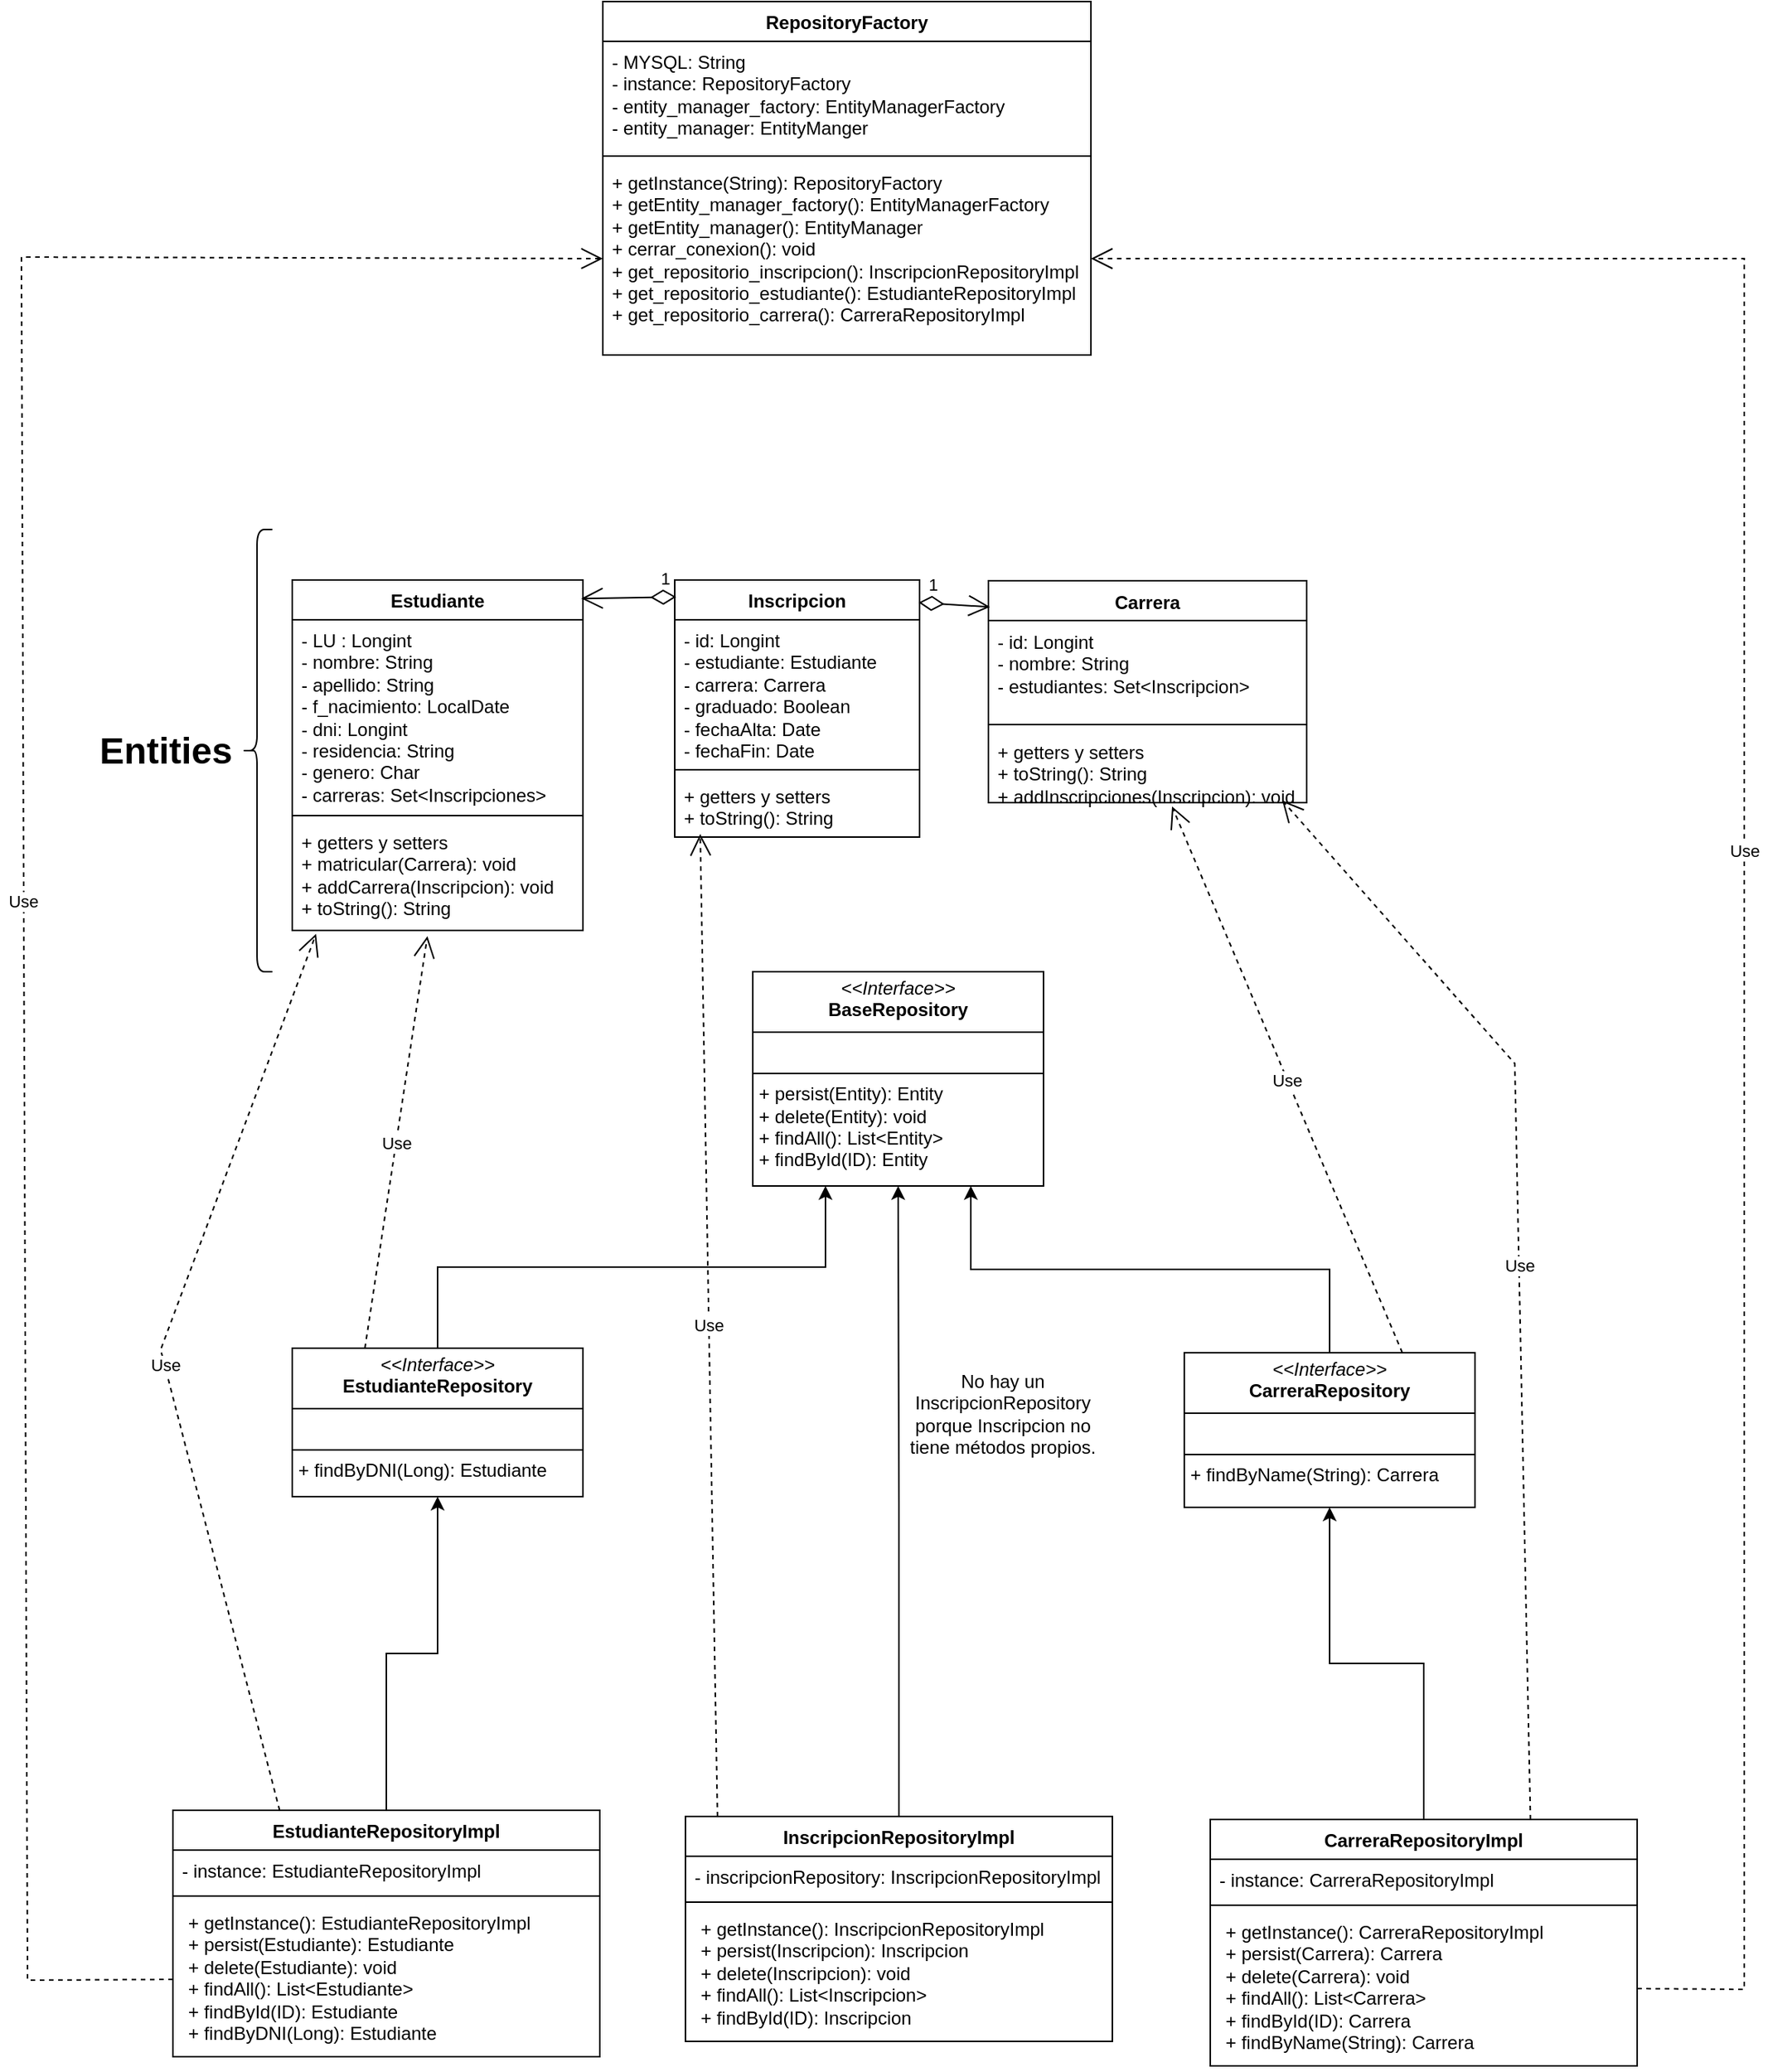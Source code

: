 <mxfile version="24.7.16">
  <diagram name="Página-1" id="N7AZrI6xPsVrkCufSu3c">
    <mxGraphModel dx="2210" dy="2063" grid="0" gridSize="10" guides="1" tooltips="1" connect="1" arrows="1" fold="1" page="1" pageScale="1" pageWidth="827" pageHeight="1169" math="0" shadow="0">
      <root>
        <mxCell id="0" />
        <mxCell id="1" parent="0" />
        <mxCell id="BxJgXojNdqksmHE-l39n-1" value="Estudiante" style="swimlane;fontStyle=1;align=center;verticalAlign=top;childLayout=stackLayout;horizontal=1;startSize=26;horizontalStack=0;resizeParent=1;resizeParentMax=0;resizeLast=0;collapsible=1;marginBottom=0;whiteSpace=wrap;html=1;" parent="1" vertex="1">
          <mxGeometry x="136" y="424" width="190" height="229" as="geometry" />
        </mxCell>
        <mxCell id="BxJgXojNdqksmHE-l39n-2" value="- LU : Longint&lt;div&gt;- nombre: String&lt;/div&gt;&lt;div&gt;- apellido: String&lt;/div&gt;&lt;div&gt;- f_nacimiento: LocalDate&lt;/div&gt;&lt;div&gt;- dni: Longint&lt;/div&gt;&lt;div&gt;- residencia: String&lt;/div&gt;&lt;div&gt;- genero: Char&lt;/div&gt;&lt;div&gt;- carreras: Set&amp;lt;Inscripciones&amp;gt;&lt;/div&gt;" style="text;strokeColor=none;fillColor=none;align=left;verticalAlign=top;spacingLeft=4;spacingRight=4;overflow=hidden;rotatable=0;points=[[0,0.5],[1,0.5]];portConstraint=eastwest;whiteSpace=wrap;html=1;" parent="BxJgXojNdqksmHE-l39n-1" vertex="1">
          <mxGeometry y="26" width="190" height="124" as="geometry" />
        </mxCell>
        <mxCell id="BxJgXojNdqksmHE-l39n-3" value="" style="line;strokeWidth=1;fillColor=none;align=left;verticalAlign=middle;spacingTop=-1;spacingLeft=3;spacingRight=3;rotatable=0;labelPosition=right;points=[];portConstraint=eastwest;strokeColor=inherit;" parent="BxJgXojNdqksmHE-l39n-1" vertex="1">
          <mxGeometry y="150" width="190" height="8" as="geometry" />
        </mxCell>
        <mxCell id="BxJgXojNdqksmHE-l39n-13" value="+ getters y setters&lt;div&gt;+ matricular(Carrera): void&lt;/div&gt;&lt;div&gt;+ addCarrera(Inscripcion): void&lt;/div&gt;&lt;div&gt;+ toString(): String&lt;br&gt;&lt;/div&gt;" style="text;strokeColor=none;fillColor=none;align=left;verticalAlign=top;spacingLeft=4;spacingRight=4;overflow=hidden;rotatable=0;points=[[0,0.5],[1,0.5]];portConstraint=eastwest;whiteSpace=wrap;html=1;" parent="BxJgXojNdqksmHE-l39n-1" vertex="1">
          <mxGeometry y="158" width="190" height="71" as="geometry" />
        </mxCell>
        <mxCell id="BxJgXojNdqksmHE-l39n-5" value="Carrera" style="swimlane;fontStyle=1;align=center;verticalAlign=top;childLayout=stackLayout;horizontal=1;startSize=26;horizontalStack=0;resizeParent=1;resizeParentMax=0;resizeLast=0;collapsible=1;marginBottom=0;whiteSpace=wrap;html=1;" parent="1" vertex="1">
          <mxGeometry x="591" y="424.5" width="208" height="145" as="geometry" />
        </mxCell>
        <mxCell id="BxJgXojNdqksmHE-l39n-6" value="- id: Longint&lt;div&gt;- nombre: String&lt;/div&gt;&lt;div&gt;- estudiantes: Set&amp;lt;Inscripcion&amp;gt;&lt;/div&gt;" style="text;strokeColor=none;fillColor=none;align=left;verticalAlign=top;spacingLeft=4;spacingRight=4;overflow=hidden;rotatable=0;points=[[0,0.5],[1,0.5]];portConstraint=eastwest;whiteSpace=wrap;html=1;" parent="BxJgXojNdqksmHE-l39n-5" vertex="1">
          <mxGeometry y="26" width="208" height="64" as="geometry" />
        </mxCell>
        <mxCell id="BxJgXojNdqksmHE-l39n-7" value="" style="line;strokeWidth=1;fillColor=none;align=left;verticalAlign=middle;spacingTop=-1;spacingLeft=3;spacingRight=3;rotatable=0;labelPosition=right;points=[];portConstraint=eastwest;strokeColor=inherit;" parent="BxJgXojNdqksmHE-l39n-5" vertex="1">
          <mxGeometry y="90" width="208" height="8" as="geometry" />
        </mxCell>
        <mxCell id="BxJgXojNdqksmHE-l39n-8" value="&lt;div&gt;+ getters y setters&lt;/div&gt;+ toString(): String&lt;div&gt;+ addInscripciones(Inscripcion): void&lt;/div&gt;" style="text;strokeColor=none;fillColor=none;align=left;verticalAlign=top;spacingLeft=4;spacingRight=4;overflow=hidden;rotatable=0;points=[[0,0.5],[1,0.5]];portConstraint=eastwest;whiteSpace=wrap;html=1;" parent="BxJgXojNdqksmHE-l39n-5" vertex="1">
          <mxGeometry y="98" width="208" height="47" as="geometry" />
        </mxCell>
        <mxCell id="BxJgXojNdqksmHE-l39n-9" value="Inscripcion" style="swimlane;fontStyle=1;align=center;verticalAlign=top;childLayout=stackLayout;horizontal=1;startSize=26;horizontalStack=0;resizeParent=1;resizeParentMax=0;resizeLast=0;collapsible=1;marginBottom=0;whiteSpace=wrap;html=1;" parent="1" vertex="1">
          <mxGeometry x="386" y="424" width="160" height="168" as="geometry" />
        </mxCell>
        <mxCell id="BxJgXojNdqksmHE-l39n-10" value="- id: Longint&lt;div&gt;- estudiante: Estudiante&lt;/div&gt;&lt;div&gt;- carrera: Carrera&lt;/div&gt;&lt;div&gt;- graduado: Boolean&lt;/div&gt;&lt;div&gt;- fechaAlta: Date&lt;/div&gt;&lt;div&gt;- fechaFin: Date&lt;/div&gt;" style="text;strokeColor=none;fillColor=none;align=left;verticalAlign=top;spacingLeft=4;spacingRight=4;overflow=hidden;rotatable=0;points=[[0,0.5],[1,0.5]];portConstraint=eastwest;whiteSpace=wrap;html=1;" parent="BxJgXojNdqksmHE-l39n-9" vertex="1">
          <mxGeometry y="26" width="160" height="94" as="geometry" />
        </mxCell>
        <mxCell id="BxJgXojNdqksmHE-l39n-11" value="" style="line;strokeWidth=1;fillColor=none;align=left;verticalAlign=middle;spacingTop=-1;spacingLeft=3;spacingRight=3;rotatable=0;labelPosition=right;points=[];portConstraint=eastwest;strokeColor=inherit;" parent="BxJgXojNdqksmHE-l39n-9" vertex="1">
          <mxGeometry y="120" width="160" height="8" as="geometry" />
        </mxCell>
        <mxCell id="BxJgXojNdqksmHE-l39n-12" value="+ getters y setters&lt;br&gt;+ toString(): String" style="text;strokeColor=none;fillColor=none;align=left;verticalAlign=top;spacingLeft=4;spacingRight=4;overflow=hidden;rotatable=0;points=[[0,0.5],[1,0.5]];portConstraint=eastwest;whiteSpace=wrap;html=1;" parent="BxJgXojNdqksmHE-l39n-9" vertex="1">
          <mxGeometry y="128" width="160" height="40" as="geometry" />
        </mxCell>
        <mxCell id="6QF5LTUN5lPIhIJ-CFCw-1" value="1" style="endArrow=open;html=1;endSize=12;startArrow=diamondThin;startSize=14;startFill=0;align=left;verticalAlign=bottom;rounded=0;exitX=0.996;exitY=0.088;exitDx=0;exitDy=0;entryX=0.005;entryY=0.118;entryDx=0;entryDy=0;exitPerimeter=0;entryPerimeter=0;" parent="1" source="BxJgXojNdqksmHE-l39n-9" target="BxJgXojNdqksmHE-l39n-5" edge="1">
          <mxGeometry x="-0.818" y="3" relative="1" as="geometry">
            <mxPoint x="309" y="496" as="sourcePoint" />
            <mxPoint x="599" y="499" as="targetPoint" />
            <mxPoint as="offset" />
          </mxGeometry>
        </mxCell>
        <mxCell id="6QF5LTUN5lPIhIJ-CFCw-2" value="1" style="endArrow=open;html=1;endSize=12;startArrow=diamondThin;startSize=14;startFill=0;align=left;verticalAlign=bottom;rounded=0;exitX=0.006;exitY=0.066;exitDx=0;exitDy=0;entryX=0.994;entryY=0.053;entryDx=0;entryDy=0;exitPerimeter=0;entryPerimeter=0;" parent="1" source="BxJgXojNdqksmHE-l39n-9" target="BxJgXojNdqksmHE-l39n-1" edge="1">
          <mxGeometry x="-0.636" y="-3" relative="1" as="geometry">
            <mxPoint x="509" y="509" as="sourcePoint" />
            <mxPoint x="619" y="509" as="targetPoint" />
            <mxPoint as="offset" />
          </mxGeometry>
        </mxCell>
        <mxCell id="bPKCYNqVMOIHH9Ff3D-m-7" value="RepositoryFactory" style="swimlane;fontStyle=1;align=center;verticalAlign=top;childLayout=stackLayout;horizontal=1;startSize=26;horizontalStack=0;resizeParent=1;resizeParentMax=0;resizeLast=0;collapsible=1;marginBottom=0;whiteSpace=wrap;html=1;" parent="1" vertex="1">
          <mxGeometry x="339" y="46" width="319" height="231" as="geometry" />
        </mxCell>
        <mxCell id="bPKCYNqVMOIHH9Ff3D-m-8" value="- MYSQL: String&lt;div&gt;- instance: RepositoryFactory&lt;/div&gt;&lt;div&gt;- entity_manager_factory: EntityManagerFactory&lt;/div&gt;&lt;div&gt;- entity_manager: EntityManger&lt;/div&gt;&lt;div&gt;&lt;br&gt;&lt;/div&gt;" style="text;strokeColor=none;fillColor=none;align=left;verticalAlign=top;spacingLeft=4;spacingRight=4;overflow=hidden;rotatable=0;points=[[0,0.5],[1,0.5]];portConstraint=eastwest;whiteSpace=wrap;html=1;" parent="bPKCYNqVMOIHH9Ff3D-m-7" vertex="1">
          <mxGeometry y="26" width="319" height="71" as="geometry" />
        </mxCell>
        <mxCell id="bPKCYNqVMOIHH9Ff3D-m-9" value="" style="line;strokeWidth=1;fillColor=none;align=left;verticalAlign=middle;spacingTop=-1;spacingLeft=3;spacingRight=3;rotatable=0;labelPosition=right;points=[];portConstraint=eastwest;strokeColor=inherit;" parent="bPKCYNqVMOIHH9Ff3D-m-7" vertex="1">
          <mxGeometry y="97" width="319" height="8" as="geometry" />
        </mxCell>
        <mxCell id="bPKCYNqVMOIHH9Ff3D-m-10" value="+ getInstance(String): RepositoryFactory&lt;div&gt;+ get&lt;span style=&quot;background-color: initial;&quot;&gt;Entity_manager_factory(): EntityManagerFactory&lt;/span&gt;&lt;/div&gt;&lt;div&gt;&lt;span style=&quot;background-color: initial;&quot;&gt;+&amp;nbsp;&lt;/span&gt;&lt;span style=&quot;background-color: initial;&quot;&gt;get&lt;/span&gt;&lt;span style=&quot;background-color: initial;&quot;&gt;Entity_manager(): EntityManager&lt;/span&gt;&lt;/div&gt;&lt;div&gt;&lt;span style=&quot;background-color: initial;&quot;&gt;+ cerrar_conexion(): void&lt;/span&gt;&lt;/div&gt;&lt;div&gt;&lt;span style=&quot;background-color: initial;&quot;&gt;+ get_repositorio_inscripcion(): InscripcionRepositoryImpl&lt;/span&gt;&lt;/div&gt;&lt;div&gt;&lt;span style=&quot;background-color: initial;&quot;&gt;+&amp;nbsp;&lt;/span&gt;&lt;span style=&quot;background-color: initial;&quot;&gt;get_repositorio_estudiante(): EstudianteRepositoryImpl&lt;/span&gt;&lt;/div&gt;&lt;div&gt;&lt;span style=&quot;background-color: initial;&quot;&gt;+&amp;nbsp;&lt;/span&gt;&lt;span style=&quot;background-color: initial;&quot;&gt;get_repositorio_carrera(): CarreraRepositoryImpl&lt;/span&gt;&lt;/div&gt;" style="text;strokeColor=none;fillColor=none;align=left;verticalAlign=top;spacingLeft=4;spacingRight=4;overflow=hidden;rotatable=0;points=[[0,0.5],[1,0.5]];portConstraint=eastwest;whiteSpace=wrap;html=1;" parent="bPKCYNqVMOIHH9Ff3D-m-7" vertex="1">
          <mxGeometry y="105" width="319" height="126" as="geometry" />
        </mxCell>
        <mxCell id="m_Sxq5ZL2_IORUcjZEPt-2" value="&lt;p style=&quot;margin:0px;margin-top:4px;text-align:center;&quot;&gt;&lt;i&gt;&amp;lt;&amp;lt;Interface&amp;gt;&amp;gt;&lt;/i&gt;&lt;br&gt;&lt;b&gt;BaseRepository&lt;/b&gt;&lt;/p&gt;&lt;hr size=&quot;1&quot; style=&quot;border-style:solid;&quot;&gt;&lt;p style=&quot;margin:0px;margin-left:4px;&quot;&gt;&lt;br&gt;&lt;/p&gt;&lt;hr size=&quot;1&quot; style=&quot;border-style:solid;&quot;&gt;&lt;p style=&quot;margin:0px;margin-left:4px;&quot;&gt;+ persist(Entity): Entity&lt;/p&gt;&lt;p style=&quot;margin:0px;margin-left:4px;&quot;&gt;+ delete(Entity): void&lt;/p&gt;&lt;p style=&quot;margin:0px;margin-left:4px;&quot;&gt;+ findAll(): List&amp;lt;Entity&amp;gt;&lt;br&gt;+ findById(ID): Entity&lt;/p&gt;" style="verticalAlign=top;align=left;overflow=fill;html=1;whiteSpace=wrap;" vertex="1" parent="1">
          <mxGeometry x="437" y="680" width="190" height="140" as="geometry" />
        </mxCell>
        <mxCell id="m_Sxq5ZL2_IORUcjZEPt-5" style="edgeStyle=orthogonalEdgeStyle;rounded=0;orthogonalLoop=1;jettySize=auto;html=1;exitX=0.5;exitY=0;exitDx=0;exitDy=0;entryX=0.75;entryY=1;entryDx=0;entryDy=0;" edge="1" parent="1" source="m_Sxq5ZL2_IORUcjZEPt-3" target="m_Sxq5ZL2_IORUcjZEPt-2">
          <mxGeometry relative="1" as="geometry" />
        </mxCell>
        <mxCell id="m_Sxq5ZL2_IORUcjZEPt-3" value="&lt;p style=&quot;margin:0px;margin-top:4px;text-align:center;&quot;&gt;&lt;i&gt;&amp;lt;&amp;lt;Interface&amp;gt;&amp;gt;&lt;/i&gt;&lt;br&gt;&lt;b&gt;CarreraRepository&lt;/b&gt;&lt;/p&gt;&lt;hr size=&quot;1&quot; style=&quot;border-style:solid;&quot;&gt;&lt;p style=&quot;margin:0px;margin-left:4px;&quot;&gt;&lt;br&gt;&lt;/p&gt;&lt;hr size=&quot;1&quot; style=&quot;border-style:solid;&quot;&gt;&lt;p style=&quot;margin:0px;margin-left:4px;&quot;&gt;+ findByName(String): Carrera&lt;/p&gt;" style="verticalAlign=top;align=left;overflow=fill;html=1;whiteSpace=wrap;" vertex="1" parent="1">
          <mxGeometry x="719" y="929" width="190" height="101" as="geometry" />
        </mxCell>
        <mxCell id="m_Sxq5ZL2_IORUcjZEPt-6" style="edgeStyle=orthogonalEdgeStyle;rounded=0;orthogonalLoop=1;jettySize=auto;html=1;exitX=0.5;exitY=0;exitDx=0;exitDy=0;entryX=0.25;entryY=1;entryDx=0;entryDy=0;" edge="1" parent="1" source="m_Sxq5ZL2_IORUcjZEPt-4" target="m_Sxq5ZL2_IORUcjZEPt-2">
          <mxGeometry relative="1" as="geometry" />
        </mxCell>
        <mxCell id="m_Sxq5ZL2_IORUcjZEPt-4" value="&lt;p style=&quot;margin:0px;margin-top:4px;text-align:center;&quot;&gt;&lt;i&gt;&amp;lt;&amp;lt;Interface&amp;gt;&amp;gt;&lt;/i&gt;&lt;br&gt;&lt;b&gt;EstudianteRepository&lt;/b&gt;&lt;/p&gt;&lt;hr size=&quot;1&quot; style=&quot;border-style:solid;&quot;&gt;&lt;p style=&quot;margin:0px;margin-left:4px;&quot;&gt;&lt;br&gt;&lt;/p&gt;&lt;hr size=&quot;1&quot; style=&quot;border-style:solid;&quot;&gt;&lt;p style=&quot;margin:0px;margin-left:4px;&quot;&gt;+ findByDNI(Long): Estudiante&lt;/p&gt;" style="verticalAlign=top;align=left;overflow=fill;html=1;whiteSpace=wrap;" vertex="1" parent="1">
          <mxGeometry x="136" y="926" width="190" height="97" as="geometry" />
        </mxCell>
        <mxCell id="m_Sxq5ZL2_IORUcjZEPt-7" value="No hay un InscripcionRepository porque Inscripcion no tiene métodos propios." style="text;html=1;align=center;verticalAlign=middle;whiteSpace=wrap;rounded=0;" vertex="1" parent="1">
          <mxGeometry x="529" y="948" width="143" height="41" as="geometry" />
        </mxCell>
        <mxCell id="m_Sxq5ZL2_IORUcjZEPt-8" value="" style="shape=curlyBracket;whiteSpace=wrap;html=1;rounded=1;labelPosition=left;verticalLabelPosition=middle;align=right;verticalAlign=middle;" vertex="1" parent="1">
          <mxGeometry x="103" y="391" width="20" height="289" as="geometry" />
        </mxCell>
        <mxCell id="m_Sxq5ZL2_IORUcjZEPt-9" value="Entities" style="text;strokeColor=none;fillColor=none;html=1;fontSize=24;fontStyle=1;verticalAlign=middle;align=center;" vertex="1" parent="1">
          <mxGeometry x="3" y="515.5" width="100" height="40" as="geometry" />
        </mxCell>
        <mxCell id="m_Sxq5ZL2_IORUcjZEPt-14" style="edgeStyle=orthogonalEdgeStyle;rounded=0;orthogonalLoop=1;jettySize=auto;html=1;exitX=0.5;exitY=0;exitDx=0;exitDy=0;entryX=0.5;entryY=1;entryDx=0;entryDy=0;" edge="1" parent="1" source="m_Sxq5ZL2_IORUcjZEPt-10" target="m_Sxq5ZL2_IORUcjZEPt-2">
          <mxGeometry relative="1" as="geometry" />
        </mxCell>
        <mxCell id="m_Sxq5ZL2_IORUcjZEPt-10" value="InscripcionRepositoryImpl&lt;div&gt;&lt;br&gt;&lt;/div&gt;" style="swimlane;fontStyle=1;align=center;verticalAlign=top;childLayout=stackLayout;horizontal=1;startSize=26;horizontalStack=0;resizeParent=1;resizeParentMax=0;resizeLast=0;collapsible=1;marginBottom=0;whiteSpace=wrap;html=1;" vertex="1" parent="1">
          <mxGeometry x="393" y="1232" width="279" height="147" as="geometry">
            <mxRectangle x="434" y="1072" width="172" height="41" as="alternateBounds" />
          </mxGeometry>
        </mxCell>
        <mxCell id="m_Sxq5ZL2_IORUcjZEPt-11" value="- inscripcionRepository: InscripcionRepositoryImpl" style="text;strokeColor=none;fillColor=none;align=left;verticalAlign=top;spacingLeft=4;spacingRight=4;overflow=hidden;rotatable=0;points=[[0,0.5],[1,0.5]];portConstraint=eastwest;whiteSpace=wrap;html=1;" vertex="1" parent="m_Sxq5ZL2_IORUcjZEPt-10">
          <mxGeometry y="26" width="279" height="26" as="geometry" />
        </mxCell>
        <mxCell id="m_Sxq5ZL2_IORUcjZEPt-12" value="" style="line;strokeWidth=1;fillColor=none;align=left;verticalAlign=middle;spacingTop=-1;spacingLeft=3;spacingRight=3;rotatable=0;labelPosition=right;points=[];portConstraint=eastwest;strokeColor=inherit;" vertex="1" parent="m_Sxq5ZL2_IORUcjZEPt-10">
          <mxGeometry y="52" width="279" height="8" as="geometry" />
        </mxCell>
        <mxCell id="m_Sxq5ZL2_IORUcjZEPt-13" value="&lt;p style=&quot;margin: 0px 0px 0px 4px;&quot;&gt;+&lt;span style=&quot;background-color: initial;&quot;&gt;&amp;nbsp;getInstance(): InscripcionRepositoryImpl&lt;/span&gt;&lt;/p&gt;&lt;p style=&quot;margin: 0px 0px 0px 4px;&quot;&gt;+ persist(Inscripcion): Inscripcion&lt;/p&gt;&lt;p style=&quot;margin: 0px 0px 0px 4px;&quot;&gt;+ delete(Inscripcion): void&lt;/p&gt;&lt;p style=&quot;margin: 0px 0px 0px 4px;&quot;&gt;+ findAll(): List&amp;lt;Inscripcion&amp;gt;&lt;br&gt;+ findById(ID):&amp;nbsp;&lt;span style=&quot;background-color: initial;&quot;&gt;Inscripcion&lt;/span&gt;&lt;/p&gt;" style="text;strokeColor=none;fillColor=none;align=left;verticalAlign=top;spacingLeft=4;spacingRight=4;overflow=hidden;rotatable=0;points=[[0,0.5],[1,0.5]];portConstraint=eastwest;whiteSpace=wrap;html=1;" vertex="1" parent="m_Sxq5ZL2_IORUcjZEPt-10">
          <mxGeometry y="60" width="279" height="87" as="geometry" />
        </mxCell>
        <mxCell id="m_Sxq5ZL2_IORUcjZEPt-19" style="edgeStyle=orthogonalEdgeStyle;rounded=0;orthogonalLoop=1;jettySize=auto;html=1;exitX=0.5;exitY=0;exitDx=0;exitDy=0;entryX=0.5;entryY=1;entryDx=0;entryDy=0;" edge="1" parent="1" source="m_Sxq5ZL2_IORUcjZEPt-15" target="m_Sxq5ZL2_IORUcjZEPt-3">
          <mxGeometry relative="1" as="geometry" />
        </mxCell>
        <mxCell id="m_Sxq5ZL2_IORUcjZEPt-15" value="CarreraRepositoryImpl&lt;div&gt;&lt;br&gt;&lt;/div&gt;" style="swimlane;fontStyle=1;align=center;verticalAlign=top;childLayout=stackLayout;horizontal=1;startSize=26;horizontalStack=0;resizeParent=1;resizeParentMax=0;resizeLast=0;collapsible=1;marginBottom=0;whiteSpace=wrap;html=1;" vertex="1" parent="1">
          <mxGeometry x="736" y="1234" width="279" height="161" as="geometry">
            <mxRectangle x="434" y="1072" width="172" height="41" as="alternateBounds" />
          </mxGeometry>
        </mxCell>
        <mxCell id="m_Sxq5ZL2_IORUcjZEPt-16" value="- instance: CarreraRepositoryImpl" style="text;strokeColor=none;fillColor=none;align=left;verticalAlign=top;spacingLeft=4;spacingRight=4;overflow=hidden;rotatable=0;points=[[0,0.5],[1,0.5]];portConstraint=eastwest;whiteSpace=wrap;html=1;" vertex="1" parent="m_Sxq5ZL2_IORUcjZEPt-15">
          <mxGeometry y="26" width="279" height="26" as="geometry" />
        </mxCell>
        <mxCell id="m_Sxq5ZL2_IORUcjZEPt-17" value="" style="line;strokeWidth=1;fillColor=none;align=left;verticalAlign=middle;spacingTop=-1;spacingLeft=3;spacingRight=3;rotatable=0;labelPosition=right;points=[];portConstraint=eastwest;strokeColor=inherit;" vertex="1" parent="m_Sxq5ZL2_IORUcjZEPt-15">
          <mxGeometry y="52" width="279" height="8" as="geometry" />
        </mxCell>
        <mxCell id="m_Sxq5ZL2_IORUcjZEPt-18" value="&lt;p style=&quot;margin: 0px 0px 0px 4px;&quot;&gt;+ getInstance(): CarreraRepositoryImpl&lt;/p&gt;&lt;p style=&quot;margin: 0px 0px 0px 4px;&quot;&gt;+ persist(Carrera):&amp;nbsp;&lt;span style=&quot;background-color: initial;&quot;&gt;Carrera&lt;/span&gt;&lt;/p&gt;&lt;p style=&quot;margin: 0px 0px 0px 4px;&quot;&gt;+ delete(Carrera): void&lt;/p&gt;&lt;p style=&quot;margin: 0px 0px 0px 4px;&quot;&gt;+ findAll(): List&amp;lt;Carrera&amp;gt;&lt;br&gt;+ findById(ID):&amp;nbsp;&lt;span style=&quot;background-color: initial;&quot;&gt;Carrera&lt;/span&gt;&lt;/p&gt;&lt;p style=&quot;margin: 0px 0px 0px 4px;&quot;&gt;&lt;span style=&quot;background-color: initial;&quot;&gt;+ findByName(String): Carrera&lt;/span&gt;&lt;/p&gt;" style="text;strokeColor=none;fillColor=none;align=left;verticalAlign=top;spacingLeft=4;spacingRight=4;overflow=hidden;rotatable=0;points=[[0,0.5],[1,0.5]];portConstraint=eastwest;whiteSpace=wrap;html=1;" vertex="1" parent="m_Sxq5ZL2_IORUcjZEPt-15">
          <mxGeometry y="60" width="279" height="101" as="geometry" />
        </mxCell>
        <mxCell id="m_Sxq5ZL2_IORUcjZEPt-21" value="Use" style="endArrow=open;endSize=12;dashed=1;html=1;rounded=0;entryX=1;entryY=0.5;entryDx=0;entryDy=0;exitX=1;exitY=0.5;exitDx=0;exitDy=0;" edge="1" parent="1" source="m_Sxq5ZL2_IORUcjZEPt-18" target="bPKCYNqVMOIHH9Ff3D-m-10">
          <mxGeometry width="160" relative="1" as="geometry">
            <mxPoint x="511" y="1163" as="sourcePoint" />
            <mxPoint x="671" y="1163" as="targetPoint" />
            <Array as="points">
              <mxPoint x="1085" y="1345" />
              <mxPoint x="1085" y="214" />
            </Array>
          </mxGeometry>
        </mxCell>
        <mxCell id="m_Sxq5ZL2_IORUcjZEPt-26" style="edgeStyle=orthogonalEdgeStyle;rounded=0;orthogonalLoop=1;jettySize=auto;html=1;exitX=0.5;exitY=0;exitDx=0;exitDy=0;entryX=0.5;entryY=1;entryDx=0;entryDy=0;" edge="1" parent="1" source="m_Sxq5ZL2_IORUcjZEPt-22" target="m_Sxq5ZL2_IORUcjZEPt-4">
          <mxGeometry relative="1" as="geometry" />
        </mxCell>
        <mxCell id="m_Sxq5ZL2_IORUcjZEPt-22" value="EstudianteRepositoryImpl&lt;div&gt;&lt;br&gt;&lt;/div&gt;" style="swimlane;fontStyle=1;align=center;verticalAlign=top;childLayout=stackLayout;horizontal=1;startSize=26;horizontalStack=0;resizeParent=1;resizeParentMax=0;resizeLast=0;collapsible=1;marginBottom=0;whiteSpace=wrap;html=1;" vertex="1" parent="1">
          <mxGeometry x="58" y="1228" width="279" height="161" as="geometry">
            <mxRectangle x="434" y="1072" width="172" height="41" as="alternateBounds" />
          </mxGeometry>
        </mxCell>
        <mxCell id="m_Sxq5ZL2_IORUcjZEPt-23" value="- instance: EstudianteRepositoryImpl" style="text;strokeColor=none;fillColor=none;align=left;verticalAlign=top;spacingLeft=4;spacingRight=4;overflow=hidden;rotatable=0;points=[[0,0.5],[1,0.5]];portConstraint=eastwest;whiteSpace=wrap;html=1;" vertex="1" parent="m_Sxq5ZL2_IORUcjZEPt-22">
          <mxGeometry y="26" width="279" height="26" as="geometry" />
        </mxCell>
        <mxCell id="m_Sxq5ZL2_IORUcjZEPt-24" value="" style="line;strokeWidth=1;fillColor=none;align=left;verticalAlign=middle;spacingTop=-1;spacingLeft=3;spacingRight=3;rotatable=0;labelPosition=right;points=[];portConstraint=eastwest;strokeColor=inherit;" vertex="1" parent="m_Sxq5ZL2_IORUcjZEPt-22">
          <mxGeometry y="52" width="279" height="8" as="geometry" />
        </mxCell>
        <mxCell id="m_Sxq5ZL2_IORUcjZEPt-25" value="&lt;p style=&quot;margin: 0px 0px 0px 4px;&quot;&gt;+ getInstance(): EstudianteRepositoryImpl&lt;/p&gt;&lt;p style=&quot;margin: 0px 0px 0px 4px;&quot;&gt;+ persist(Estudiante):&amp;nbsp;&lt;span style=&quot;background-color: initial;&quot;&gt;Estudiante&lt;/span&gt;&lt;/p&gt;&lt;p style=&quot;margin: 0px 0px 0px 4px;&quot;&gt;+ delete(Estudiante): void&lt;/p&gt;&lt;p style=&quot;margin: 0px 0px 0px 4px;&quot;&gt;+ findAll(): List&amp;lt;Estudiante&amp;gt;&lt;br&gt;+ findById(ID):&amp;nbsp;&lt;span style=&quot;background-color: initial;&quot;&gt;Estudiante&lt;/span&gt;&lt;/p&gt;&lt;p style=&quot;margin: 0px 0px 0px 4px;&quot;&gt;&lt;span style=&quot;background-color: initial;&quot;&gt;+ findByDNI(Long):&amp;nbsp;&lt;/span&gt;&lt;span style=&quot;background-color: initial;&quot;&gt;Estudiante&lt;/span&gt;&lt;/p&gt;" style="text;strokeColor=none;fillColor=none;align=left;verticalAlign=top;spacingLeft=4;spacingRight=4;overflow=hidden;rotatable=0;points=[[0,0.5],[1,0.5]];portConstraint=eastwest;whiteSpace=wrap;html=1;" vertex="1" parent="m_Sxq5ZL2_IORUcjZEPt-22">
          <mxGeometry y="60" width="279" height="101" as="geometry" />
        </mxCell>
        <mxCell id="m_Sxq5ZL2_IORUcjZEPt-27" value="Use" style="endArrow=open;endSize=12;dashed=1;html=1;rounded=0;entryX=0;entryY=0.5;entryDx=0;entryDy=0;exitX=0;exitY=0.5;exitDx=0;exitDy=0;" edge="1" parent="1" source="m_Sxq5ZL2_IORUcjZEPt-25" target="bPKCYNqVMOIHH9Ff3D-m-10">
          <mxGeometry width="160" relative="1" as="geometry">
            <mxPoint x="425" y="1431" as="sourcePoint" />
            <mxPoint x="68" y="300" as="targetPoint" />
            <Array as="points">
              <mxPoint x="-37" y="1339" />
              <mxPoint x="-41" y="213" />
            </Array>
          </mxGeometry>
        </mxCell>
        <mxCell id="m_Sxq5ZL2_IORUcjZEPt-28" value="Use" style="endArrow=open;endSize=12;dashed=1;html=1;rounded=0;entryX=0.465;entryY=1.052;entryDx=0;entryDy=0;entryPerimeter=0;exitX=0.25;exitY=0;exitDx=0;exitDy=0;" edge="1" parent="1" source="m_Sxq5ZL2_IORUcjZEPt-4" target="BxJgXojNdqksmHE-l39n-13">
          <mxGeometry width="160" relative="1" as="geometry">
            <mxPoint x="175" y="999" as="sourcePoint" />
            <mxPoint x="335" y="999" as="targetPoint" />
          </mxGeometry>
        </mxCell>
        <mxCell id="m_Sxq5ZL2_IORUcjZEPt-29" value="Use" style="endArrow=open;endSize=12;dashed=1;html=1;rounded=0;exitX=0.25;exitY=0;exitDx=0;exitDy=0;entryX=0.082;entryY=1.032;entryDx=0;entryDy=0;entryPerimeter=0;" edge="1" parent="1" source="m_Sxq5ZL2_IORUcjZEPt-22" target="BxJgXojNdqksmHE-l39n-13">
          <mxGeometry width="160" relative="1" as="geometry">
            <mxPoint x="137" y="1185" as="sourcePoint" />
            <mxPoint x="37" y="971" as="targetPoint" />
            <Array as="points">
              <mxPoint x="50" y="927" />
            </Array>
          </mxGeometry>
        </mxCell>
        <mxCell id="m_Sxq5ZL2_IORUcjZEPt-30" value="Use" style="endArrow=open;endSize=12;dashed=1;html=1;rounded=0;entryX=0.577;entryY=1.053;entryDx=0;entryDy=0;entryPerimeter=0;exitX=0.75;exitY=0;exitDx=0;exitDy=0;" edge="1" parent="1" source="m_Sxq5ZL2_IORUcjZEPt-3" target="BxJgXojNdqksmHE-l39n-8">
          <mxGeometry width="160" relative="1" as="geometry">
            <mxPoint x="1019" y="710" as="sourcePoint" />
            <mxPoint x="766" y="867" as="targetPoint" />
          </mxGeometry>
        </mxCell>
        <mxCell id="m_Sxq5ZL2_IORUcjZEPt-31" value="Use" style="endArrow=open;endSize=12;dashed=1;html=1;rounded=0;entryX=0.923;entryY=0.968;entryDx=0;entryDy=0;entryPerimeter=0;exitX=0.75;exitY=0;exitDx=0;exitDy=0;" edge="1" parent="1" source="m_Sxq5ZL2_IORUcjZEPt-15" target="BxJgXojNdqksmHE-l39n-8">
          <mxGeometry width="160" relative="1" as="geometry">
            <mxPoint x="872" y="939" as="sourcePoint" />
            <mxPoint x="721" y="582" as="targetPoint" />
            <Array as="points">
              <mxPoint x="935" y="740" />
            </Array>
          </mxGeometry>
        </mxCell>
        <mxCell id="m_Sxq5ZL2_IORUcjZEPt-32" value="Use" style="endArrow=open;endSize=12;dashed=1;html=1;rounded=0;entryX=0.104;entryY=0.95;entryDx=0;entryDy=0;entryPerimeter=0;exitX=0.075;exitY=0;exitDx=0;exitDy=0;exitPerimeter=0;" edge="1" parent="1" source="m_Sxq5ZL2_IORUcjZEPt-10" target="BxJgXojNdqksmHE-l39n-12">
          <mxGeometry width="160" relative="1" as="geometry">
            <mxPoint x="535" y="909" as="sourcePoint" />
            <mxPoint x="695" y="909" as="targetPoint" />
          </mxGeometry>
        </mxCell>
      </root>
    </mxGraphModel>
  </diagram>
</mxfile>
